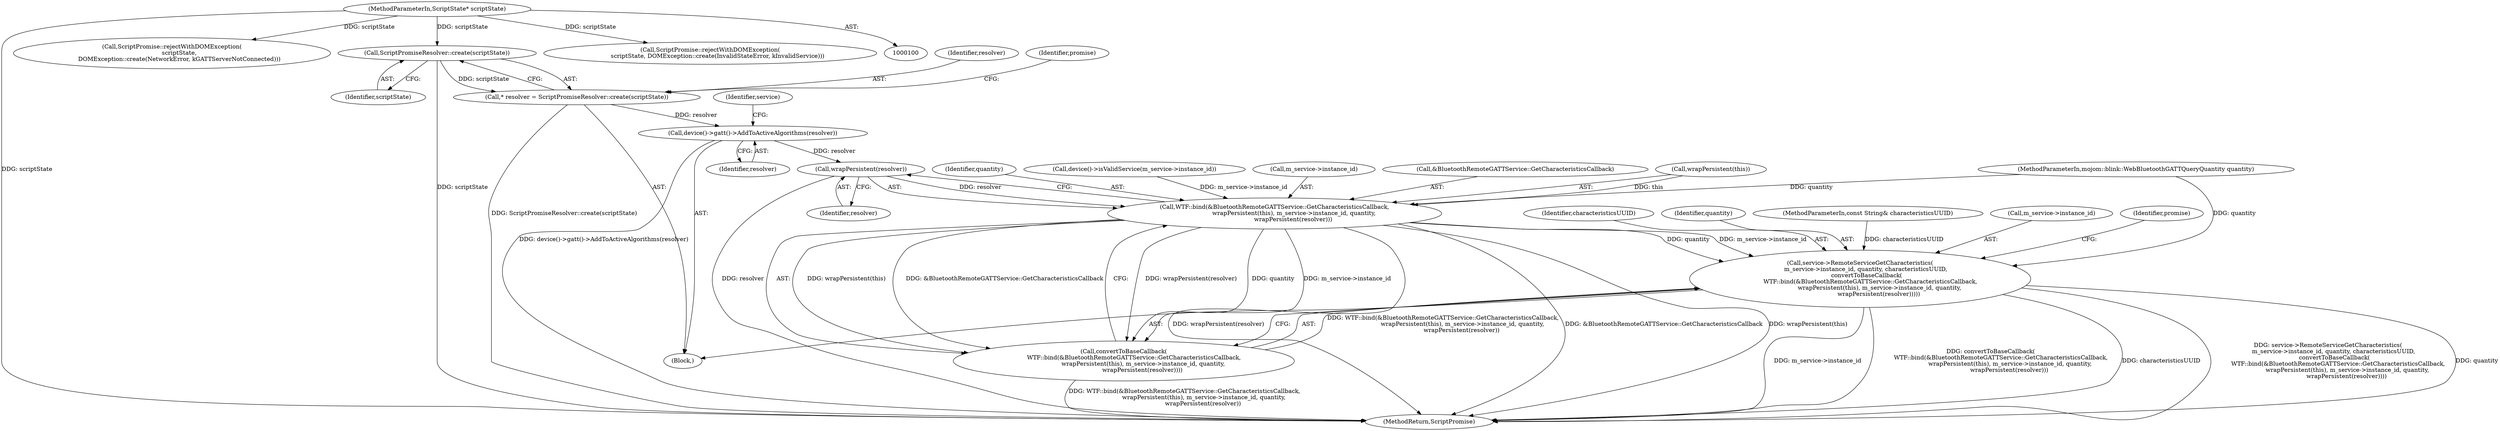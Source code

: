 digraph "0_Chrome_2bceda4948deeaed0a5a99305d0d488eb952f64f_1@API" {
"1000131" [label="(Call,ScriptPromiseResolver::create(scriptState))"];
"1000101" [label="(MethodParameterIn,ScriptState* scriptState)"];
"1000129" [label="(Call,* resolver = ScriptPromiseResolver::create(scriptState))"];
"1000137" [label="(Call,device()->gatt()->AddToActiveAlgorithms(resolver))"];
"1000159" [label="(Call,wrapPersistent(resolver))"];
"1000150" [label="(Call,WTF::bind(&BluetoothRemoteGATTService::GetCharacteristicsCallback,\n                     wrapPersistent(this), m_service->instance_id, quantity,\n                    wrapPersistent(resolver)))"];
"1000143" [label="(Call,service->RemoteServiceGetCharacteristics(\n      m_service->instance_id, quantity, characteristicsUUID,\n       convertToBaseCallback(\n           WTF::bind(&BluetoothRemoteGATTService::GetCharacteristicsCallback,\n                     wrapPersistent(this), m_service->instance_id, quantity,\n                    wrapPersistent(resolver)))))"];
"1000149" [label="(Call,convertToBaseCallback(\n           WTF::bind(&BluetoothRemoteGATTService::GetCharacteristicsCallback,\n                     wrapPersistent(this), m_service->instance_id, quantity,\n                    wrapPersistent(resolver))))"];
"1000104" [label="(Block,)"];
"1000110" [label="(Call,ScriptPromise::rejectWithDOMException(\n        scriptState,\n        DOMException::create(NetworkError, kGATTServerNotConnected)))"];
"1000129" [label="(Call,* resolver = ScriptPromiseResolver::create(scriptState))"];
"1000148" [label="(Identifier,characteristicsUUID)"];
"1000117" [label="(Call,device()->isValidService(m_service->instance_id))"];
"1000159" [label="(Call,wrapPersistent(resolver))"];
"1000155" [label="(Call,m_service->instance_id)"];
"1000102" [label="(MethodParameterIn,mojom::blink::WebBluetoothGATTQueryQuantity quantity)"];
"1000147" [label="(Identifier,quantity)"];
"1000138" [label="(Identifier,resolver)"];
"1000103" [label="(MethodParameterIn,const String& characteristicsUUID)"];
"1000130" [label="(Identifier,resolver)"];
"1000151" [label="(Call,&BluetoothRemoteGATTService::GetCharacteristicsCallback)"];
"1000144" [label="(Call,m_service->instance_id)"];
"1000153" [label="(Call,wrapPersistent(this))"];
"1000135" [label="(Identifier,promise)"];
"1000132" [label="(Identifier,scriptState)"];
"1000149" [label="(Call,convertToBaseCallback(\n           WTF::bind(&BluetoothRemoteGATTService::GetCharacteristicsCallback,\n                     wrapPersistent(this), m_service->instance_id, quantity,\n                    wrapPersistent(resolver))))"];
"1000163" [label="(MethodReturn,ScriptPromise)"];
"1000160" [label="(Identifier,resolver)"];
"1000158" [label="(Identifier,quantity)"];
"1000162" [label="(Identifier,promise)"];
"1000131" [label="(Call,ScriptPromiseResolver::create(scriptState))"];
"1000150" [label="(Call,WTF::bind(&BluetoothRemoteGATTService::GetCharacteristicsCallback,\n                     wrapPersistent(this), m_service->instance_id, quantity,\n                    wrapPersistent(resolver)))"];
"1000141" [label="(Identifier,service)"];
"1000123" [label="(Call,ScriptPromise::rejectWithDOMException(\n        scriptState, DOMException::create(InvalidStateError, kInvalidService)))"];
"1000137" [label="(Call,device()->gatt()->AddToActiveAlgorithms(resolver))"];
"1000143" [label="(Call,service->RemoteServiceGetCharacteristics(\n      m_service->instance_id, quantity, characteristicsUUID,\n       convertToBaseCallback(\n           WTF::bind(&BluetoothRemoteGATTService::GetCharacteristicsCallback,\n                     wrapPersistent(this), m_service->instance_id, quantity,\n                    wrapPersistent(resolver)))))"];
"1000101" [label="(MethodParameterIn,ScriptState* scriptState)"];
"1000131" -> "1000129"  [label="AST: "];
"1000131" -> "1000132"  [label="CFG: "];
"1000132" -> "1000131"  [label="AST: "];
"1000129" -> "1000131"  [label="CFG: "];
"1000131" -> "1000163"  [label="DDG: scriptState"];
"1000131" -> "1000129"  [label="DDG: scriptState"];
"1000101" -> "1000131"  [label="DDG: scriptState"];
"1000101" -> "1000100"  [label="AST: "];
"1000101" -> "1000163"  [label="DDG: scriptState"];
"1000101" -> "1000110"  [label="DDG: scriptState"];
"1000101" -> "1000123"  [label="DDG: scriptState"];
"1000129" -> "1000104"  [label="AST: "];
"1000130" -> "1000129"  [label="AST: "];
"1000135" -> "1000129"  [label="CFG: "];
"1000129" -> "1000163"  [label="DDG: ScriptPromiseResolver::create(scriptState)"];
"1000129" -> "1000137"  [label="DDG: resolver"];
"1000137" -> "1000104"  [label="AST: "];
"1000137" -> "1000138"  [label="CFG: "];
"1000138" -> "1000137"  [label="AST: "];
"1000141" -> "1000137"  [label="CFG: "];
"1000137" -> "1000163"  [label="DDG: device()->gatt()->AddToActiveAlgorithms(resolver)"];
"1000137" -> "1000159"  [label="DDG: resolver"];
"1000159" -> "1000150"  [label="AST: "];
"1000159" -> "1000160"  [label="CFG: "];
"1000160" -> "1000159"  [label="AST: "];
"1000150" -> "1000159"  [label="CFG: "];
"1000159" -> "1000163"  [label="DDG: resolver"];
"1000159" -> "1000150"  [label="DDG: resolver"];
"1000150" -> "1000149"  [label="AST: "];
"1000151" -> "1000150"  [label="AST: "];
"1000153" -> "1000150"  [label="AST: "];
"1000155" -> "1000150"  [label="AST: "];
"1000158" -> "1000150"  [label="AST: "];
"1000149" -> "1000150"  [label="CFG: "];
"1000150" -> "1000163"  [label="DDG: wrapPersistent(resolver)"];
"1000150" -> "1000163"  [label="DDG: &BluetoothRemoteGATTService::GetCharacteristicsCallback"];
"1000150" -> "1000163"  [label="DDG: wrapPersistent(this)"];
"1000150" -> "1000143"  [label="DDG: m_service->instance_id"];
"1000150" -> "1000143"  [label="DDG: quantity"];
"1000150" -> "1000149"  [label="DDG: wrapPersistent(this)"];
"1000150" -> "1000149"  [label="DDG: &BluetoothRemoteGATTService::GetCharacteristicsCallback"];
"1000150" -> "1000149"  [label="DDG: wrapPersistent(resolver)"];
"1000150" -> "1000149"  [label="DDG: quantity"];
"1000150" -> "1000149"  [label="DDG: m_service->instance_id"];
"1000153" -> "1000150"  [label="DDG: this"];
"1000117" -> "1000150"  [label="DDG: m_service->instance_id"];
"1000102" -> "1000150"  [label="DDG: quantity"];
"1000143" -> "1000104"  [label="AST: "];
"1000143" -> "1000149"  [label="CFG: "];
"1000144" -> "1000143"  [label="AST: "];
"1000147" -> "1000143"  [label="AST: "];
"1000148" -> "1000143"  [label="AST: "];
"1000149" -> "1000143"  [label="AST: "];
"1000162" -> "1000143"  [label="CFG: "];
"1000143" -> "1000163"  [label="DDG: m_service->instance_id"];
"1000143" -> "1000163"  [label="DDG: convertToBaseCallback(\n           WTF::bind(&BluetoothRemoteGATTService::GetCharacteristicsCallback,\n                     wrapPersistent(this), m_service->instance_id, quantity,\n                    wrapPersistent(resolver)))"];
"1000143" -> "1000163"  [label="DDG: characteristicsUUID"];
"1000143" -> "1000163"  [label="DDG: service->RemoteServiceGetCharacteristics(\n      m_service->instance_id, quantity, characteristicsUUID,\n       convertToBaseCallback(\n           WTF::bind(&BluetoothRemoteGATTService::GetCharacteristicsCallback,\n                     wrapPersistent(this), m_service->instance_id, quantity,\n                    wrapPersistent(resolver))))"];
"1000143" -> "1000163"  [label="DDG: quantity"];
"1000102" -> "1000143"  [label="DDG: quantity"];
"1000103" -> "1000143"  [label="DDG: characteristicsUUID"];
"1000149" -> "1000143"  [label="DDG: WTF::bind(&BluetoothRemoteGATTService::GetCharacteristicsCallback,\n                     wrapPersistent(this), m_service->instance_id, quantity,\n                    wrapPersistent(resolver))"];
"1000149" -> "1000163"  [label="DDG: WTF::bind(&BluetoothRemoteGATTService::GetCharacteristicsCallback,\n                     wrapPersistent(this), m_service->instance_id, quantity,\n                    wrapPersistent(resolver))"];
}
